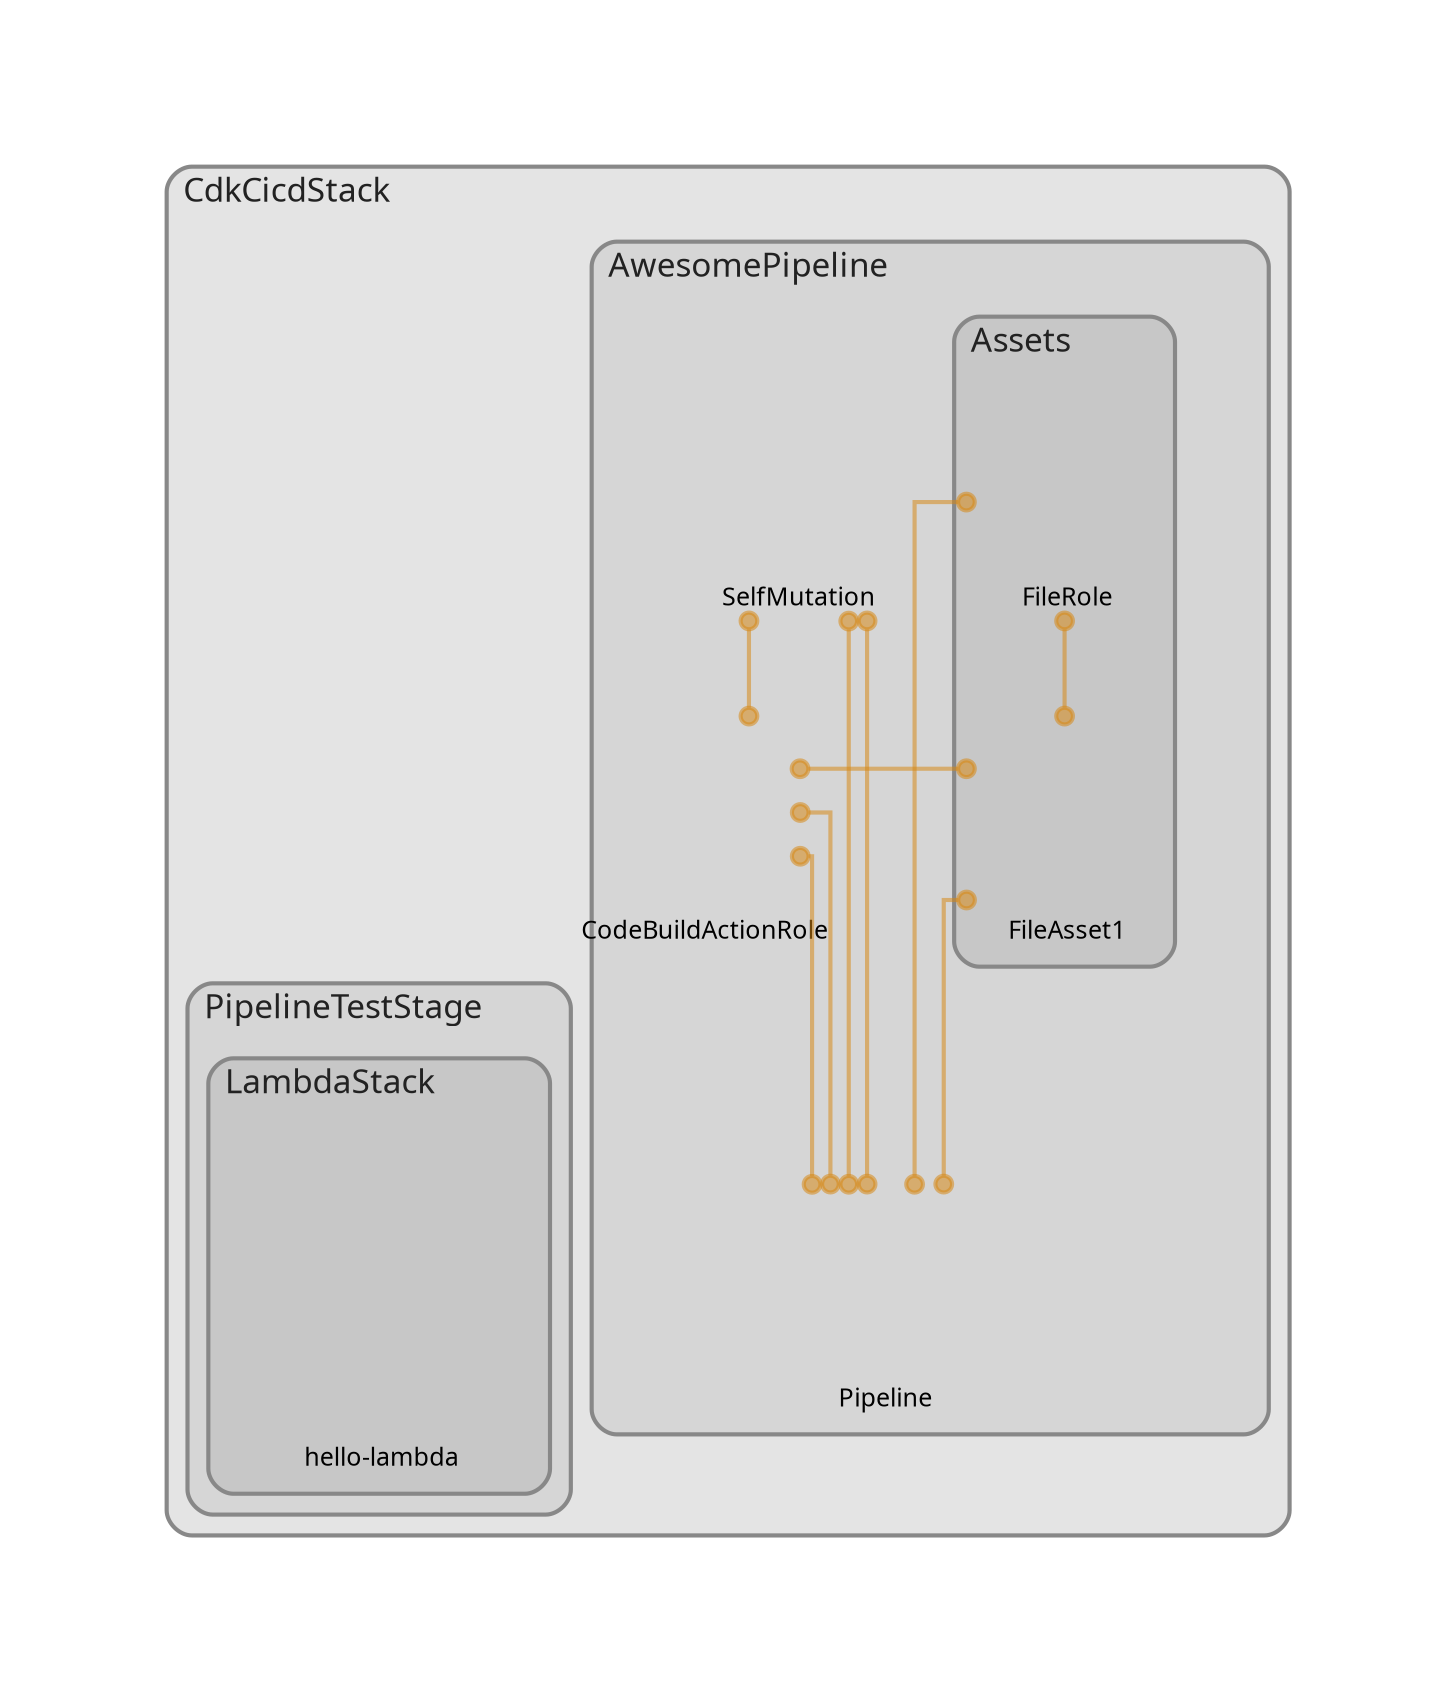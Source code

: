 digraph "Diagram" {
  splines = "ortho";
  pad = "1.0";
  nodesep = "0.60";
  ranksep = "0.75";
  fontname = "Sans-Serif";
  fontsize = "15";
  dpi = "200";
  rankdir = "BT";
  compound = "true";
  fontcolor = "#222222";
  edge [
    color = "#D5871488",
    penwidth = 2,
    arrowhead = "dot",
    arrowtail = "dot",
  ];
  node [
    shape = "box",
    style = "rounded",
    fixedsize = true,
    width = 1.7,
    height = 1.7,
    labelloc = "c",
    imagescale = true,
    fontname = "Sans-Serif",
    fontsize = 8,
    margin = 8,
  ];
  subgraph "CdkCicdStack" {
    subgraph "cluster-SubGraph.CdkCicdStack" {
      graph [
        label = "CdkCicdStack",
        labelloc = "b",
        labeljust = "l",
        margin = "10",
        fontsize = "16",
        penwidth = "2",
        pencolor = "#888888",
        style = "filled,rounded",
        fillcolor = "#e4e4e4",
      ];
      subgraph "cluster-SubGraph.AwesomePipeline" {
        graph [
          label = "AwesomePipeline",
          labelloc = "b",
          labeljust = "l",
          margin = "10",
          fontsize = "16",
          penwidth = "2",
          pencolor = "#888888",
          style = "filled,rounded",
          fillcolor = "#d6d6d6",
        ];
        "CdkCicdStack/AwesomePipeline/Pipeline" [
          label = " Pipeline",
          fontsize = 12,
          image = "/Users/gustavo/.npm/_npx/b98735c91b702b55/node_modules/cdk-dia/icons/aws/Service/Arch_Developer- Tools/64/Arch_AWS-CodePipeline_64@5x.png",
          imagescale = "true",
          imagepos = "tc",
          penwidth = "0",
          shape = "node",
          fixedsize = "true",
          labelloc = "b",
          width = 1.2,
          height = 1.466,
        ];
        "CdkCicdStack/AwesomePipeline/CodeBuildActionRole" [
          label = " CodeBuildActionRole",
          fontsize = 12,
          image = "/Users/gustavo/.npm/_npx/b98735c91b702b55/node_modules/cdk-dia/icons/aws/Service/Arch_Security-Identity-Compliance/64/Arch_AWS-Identity-and-Access-Management_64@5x.png",
          imagescale = "true",
          imagepos = "tc",
          penwidth = "0",
          shape = "node",
          fixedsize = "true",
          labelloc = "b",
          width = 1.2,
          height = 1.466,
        ];
        "CdkCicdStack/AwesomePipeline/UpdatePipeline/SelfMutation" [
          label = " SelfMutation",
          fontsize = 12,
          image = "/Users/gustavo/.npm/_npx/b98735c91b702b55/node_modules/cdk-dia/icons/aws/Service/Arch_Developer- Tools/64/Arch_Amazon-CodeBuild_64@5x.png",
          imagescale = "true",
          imagepos = "tc",
          penwidth = "0",
          shape = "node",
          fixedsize = "true",
          labelloc = "b",
          width = 1.2,
          height = 1.466,
        ];
        subgraph "cluster-SubGraph.Assets" {
          graph [
            label = "Assets",
            labelloc = "b",
            labeljust = "l",
            margin = "10",
            fontsize = "16",
            penwidth = "2",
            pencolor = "#888888",
            style = "filled,rounded",
            fillcolor = "#c7c7c7",
          ];
          "CdkCicdStack/AwesomePipeline/Assets/FileRole" [
            label = " FileRole",
            fontsize = 12,
            image = "/Users/gustavo/.npm/_npx/b98735c91b702b55/node_modules/cdk-dia/icons/aws/Service/Arch_Security-Identity-Compliance/64/Arch_AWS-Identity-and-Access-Management_64@5x.png",
            imagescale = "true",
            imagepos = "tc",
            penwidth = "0",
            shape = "node",
            fixedsize = "true",
            labelloc = "b",
            width = 1.2,
            height = 1.466,
          ];
          "CdkCicdStack/AwesomePipeline/Assets/FileAsset1" [
            label = " FileAsset1",
            fontsize = 12,
            image = "/Users/gustavo/.npm/_npx/b98735c91b702b55/node_modules/cdk-dia/icons/aws/Service/Arch_Developer- Tools/64/Arch_Amazon-CodeBuild_64@5x.png",
            imagescale = "true",
            imagepos = "tc",
            penwidth = "0",
            shape = "node",
            fixedsize = "true",
            labelloc = "b",
            width = 1.2,
            height = 1.466,
          ];
        }
      }
      subgraph "cluster-SubGraph.PipelineTestStage" {
        graph [
          label = "PipelineTestStage",
          labelloc = "b",
          labeljust = "l",
          margin = "10",
          fontsize = "16",
          penwidth = "2",
          pencolor = "#888888",
          style = "filled,rounded",
          fillcolor = "#d6d6d6",
        ];
        subgraph "cluster-SubGraph.LambdaStack" {
          graph [
            label = "LambdaStack",
            labelloc = "b",
            labeljust = "l",
            margin = "10",
            fontsize = "16",
            penwidth = "2",
            pencolor = "#888888",
            style = "filled,rounded",
            fillcolor = "#c7c7c7",
          ];
          "CdkCicdStack/PipelineTestStage/LambdaStack/hello-lambda" [
            label = " hello-lambda",
            fontsize = 12,
            image = "/Users/gustavo/.npm/_npx/b98735c91b702b55/node_modules/cdk-dia/icons/aws/Service/Arch_Compute/64/Arch_AWS-Lambda_64@5x.png",
            imagescale = "true",
            imagepos = "tc",
            penwidth = "0",
            shape = "node",
            fixedsize = "true",
            labelloc = "b",
            width = 2,
            height = 2.266,
          ];
        }
      }
    }
  }
  "CdkCicdStack/AwesomePipeline/Pipeline" -> "CdkCicdStack/AwesomePipeline/CodeBuildActionRole" [
    dir = "both",
  ];
  "CdkCicdStack/AwesomePipeline/Pipeline" -> "CdkCicdStack/AwesomePipeline/UpdatePipeline/SelfMutation" [
    dir = "both",
  ];
  "CdkCicdStack/AwesomePipeline/Pipeline" -> "CdkCicdStack/AwesomePipeline/Assets/FileAsset1" [
    dir = "both",
  ];
  "CdkCicdStack/AwesomePipeline/CodeBuildActionRole" -> "CdkCicdStack/AwesomePipeline/Pipeline" [
    dir = "both",
  ];
  "CdkCicdStack/AwesomePipeline/CodeBuildActionRole" -> "CdkCicdStack/AwesomePipeline/UpdatePipeline/SelfMutation" [
    dir = "both",
  ];
  "CdkCicdStack/AwesomePipeline/CodeBuildActionRole" -> "CdkCicdStack/AwesomePipeline/Assets/FileAsset1" [
    dir = "both",
  ];
  "CdkCicdStack/AwesomePipeline/Assets/FileRole" -> "CdkCicdStack/AwesomePipeline/Pipeline" [
    dir = "both",
  ];
  "CdkCicdStack/AwesomePipeline/Assets/FileAsset1" -> "CdkCicdStack/AwesomePipeline/Assets/FileRole" [
    dir = "both",
  ];
  "CdkCicdStack/AwesomePipeline/UpdatePipeline/SelfMutation" -> "CdkCicdStack/AwesomePipeline/Pipeline" [
    dir = "both",
  ];
}